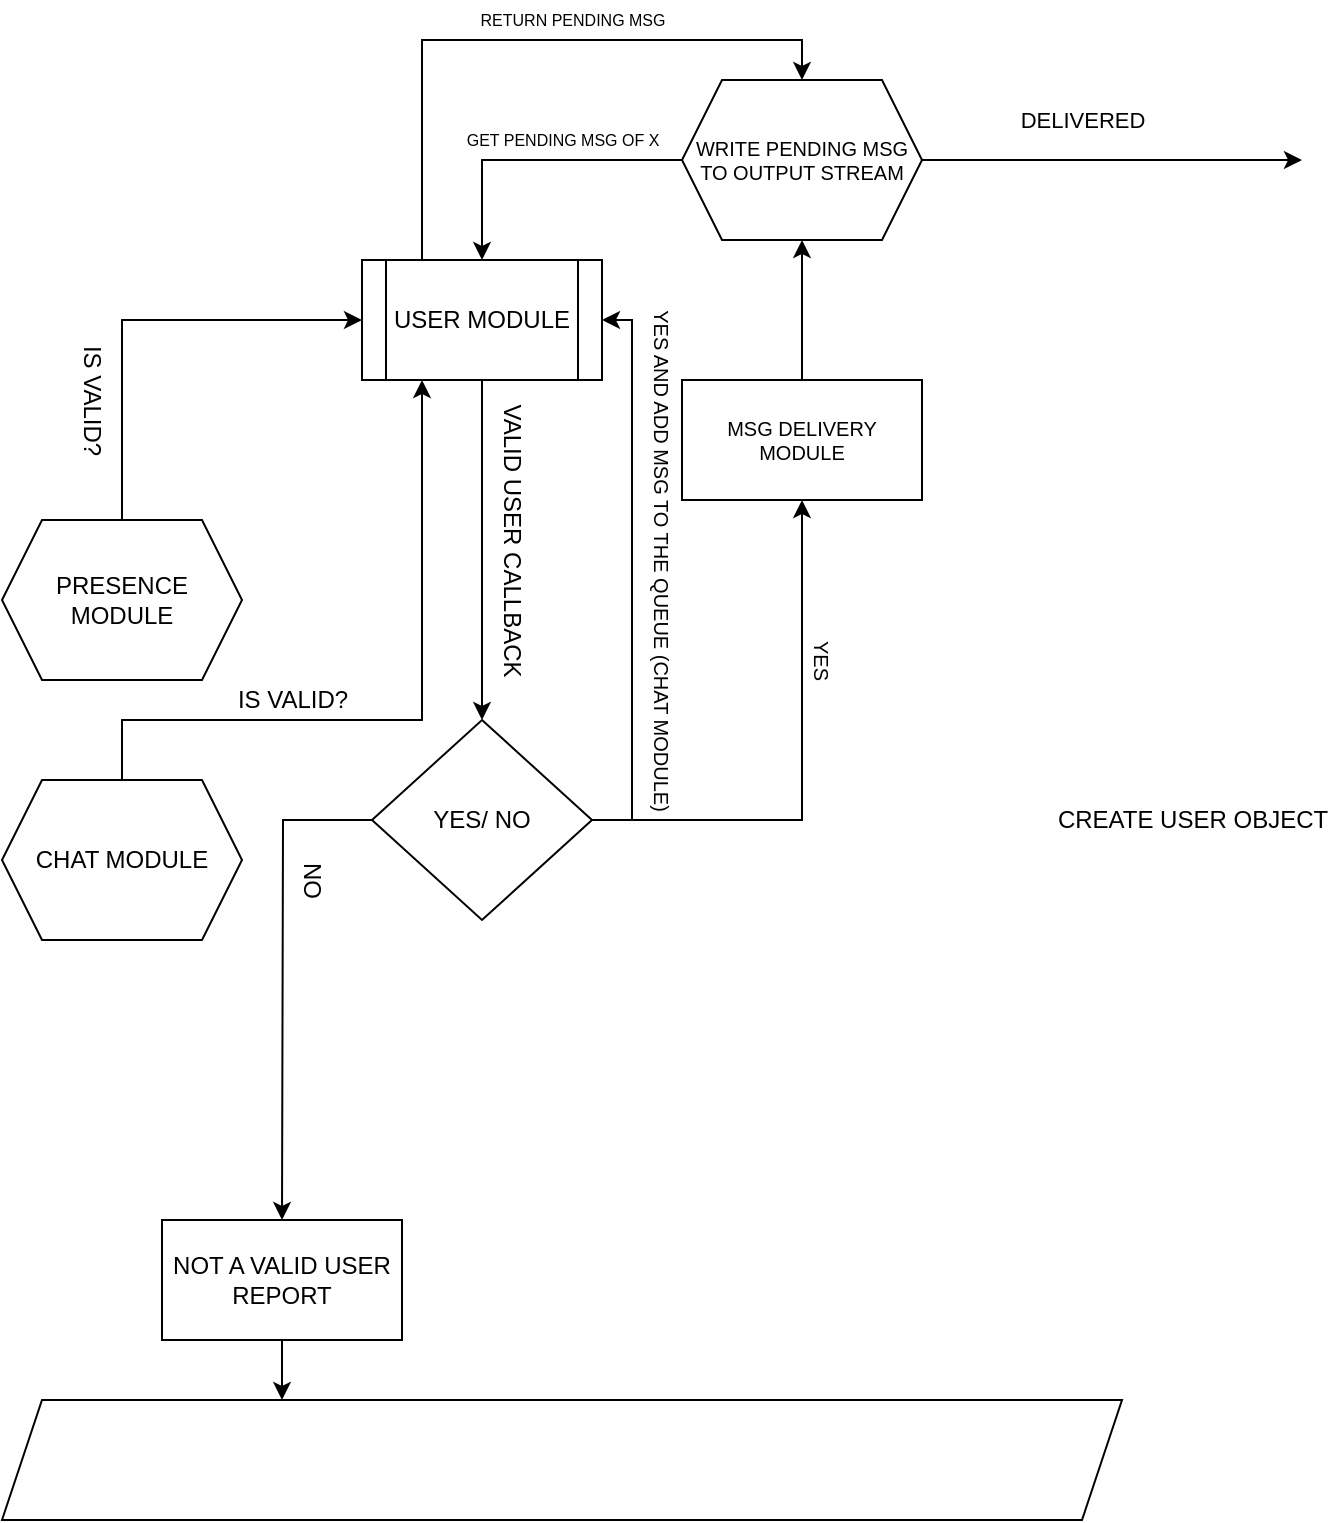 <mxfile version="15.3.7" type="github">
  <diagram id="FBbiR5uJlQiM5yGE_pA_" name="Page-1">
    <mxGraphModel dx="826" dy="1630" grid="1" gridSize="10" guides="1" tooltips="1" connect="1" arrows="1" fold="1" page="1" pageScale="1" pageWidth="827" pageHeight="1169" math="0" shadow="0">
      <root>
        <mxCell id="0" />
        <mxCell id="1" parent="0" />
        <mxCell id="Hqe99daUW89fWSJLYfZv-10" style="edgeStyle=orthogonalEdgeStyle;rounded=0;orthogonalLoop=1;jettySize=auto;html=1;exitX=0.5;exitY=1;exitDx=0;exitDy=0;" edge="1" parent="1" source="Hqe99daUW89fWSJLYfZv-1">
          <mxGeometry relative="1" as="geometry">
            <mxPoint x="340" y="300" as="targetPoint" />
          </mxGeometry>
        </mxCell>
        <mxCell id="Hqe99daUW89fWSJLYfZv-38" style="edgeStyle=orthogonalEdgeStyle;rounded=0;orthogonalLoop=1;jettySize=auto;html=1;exitX=0.25;exitY=0;exitDx=0;exitDy=0;entryX=0.5;entryY=0;entryDx=0;entryDy=0;fontSize=8;" edge="1" parent="1" source="Hqe99daUW89fWSJLYfZv-1" target="Hqe99daUW89fWSJLYfZv-34">
          <mxGeometry relative="1" as="geometry" />
        </mxCell>
        <mxCell id="Hqe99daUW89fWSJLYfZv-1" value="USER MODULE" style="shape=process;whiteSpace=wrap;html=1;backgroundOutline=1;" vertex="1" parent="1">
          <mxGeometry x="280" y="70" width="120" height="60" as="geometry" />
        </mxCell>
        <mxCell id="Hqe99daUW89fWSJLYfZv-3" style="edgeStyle=orthogonalEdgeStyle;rounded=0;orthogonalLoop=1;jettySize=auto;html=1;exitX=0.5;exitY=0;exitDx=0;exitDy=0;entryX=0;entryY=0.5;entryDx=0;entryDy=0;" edge="1" parent="1" source="Hqe99daUW89fWSJLYfZv-2" target="Hqe99daUW89fWSJLYfZv-1">
          <mxGeometry relative="1" as="geometry" />
        </mxCell>
        <mxCell id="Hqe99daUW89fWSJLYfZv-2" value="PRESENCE MODULE" style="shape=hexagon;perimeter=hexagonPerimeter2;whiteSpace=wrap;html=1;fixedSize=1;" vertex="1" parent="1">
          <mxGeometry x="100" y="200" width="120" height="80" as="geometry" />
        </mxCell>
        <mxCell id="Hqe99daUW89fWSJLYfZv-5" style="edgeStyle=orthogonalEdgeStyle;rounded=0;orthogonalLoop=1;jettySize=auto;html=1;exitX=0.5;exitY=0;exitDx=0;exitDy=0;entryX=0.25;entryY=1;entryDx=0;entryDy=0;" edge="1" parent="1" source="Hqe99daUW89fWSJLYfZv-4" target="Hqe99daUW89fWSJLYfZv-1">
          <mxGeometry relative="1" as="geometry">
            <Array as="points">
              <mxPoint x="160" y="300" />
              <mxPoint x="310" y="300" />
            </Array>
          </mxGeometry>
        </mxCell>
        <mxCell id="Hqe99daUW89fWSJLYfZv-4" value="CHAT MODULE" style="shape=hexagon;perimeter=hexagonPerimeter2;whiteSpace=wrap;html=1;fixedSize=1;" vertex="1" parent="1">
          <mxGeometry x="100" y="330" width="120" height="80" as="geometry" />
        </mxCell>
        <mxCell id="Hqe99daUW89fWSJLYfZv-6" value="IS VALID?" style="text;html=1;align=center;verticalAlign=middle;resizable=0;points=[];autosize=1;strokeColor=none;fillColor=none;" vertex="1" parent="1">
          <mxGeometry x="210" y="280" width="70" height="20" as="geometry" />
        </mxCell>
        <mxCell id="Hqe99daUW89fWSJLYfZv-12" style="edgeStyle=orthogonalEdgeStyle;rounded=0;orthogonalLoop=1;jettySize=auto;html=1;exitX=1;exitY=0.5;exitDx=0;exitDy=0;entryX=1;entryY=0.5;entryDx=0;entryDy=0;" edge="1" parent="1" source="Hqe99daUW89fWSJLYfZv-11" target="Hqe99daUW89fWSJLYfZv-1">
          <mxGeometry relative="1" as="geometry">
            <mxPoint x="450" y="220" as="targetPoint" />
          </mxGeometry>
        </mxCell>
        <mxCell id="Hqe99daUW89fWSJLYfZv-14" style="edgeStyle=orthogonalEdgeStyle;rounded=0;orthogonalLoop=1;jettySize=auto;html=1;exitX=0;exitY=0.5;exitDx=0;exitDy=0;" edge="1" parent="1" source="Hqe99daUW89fWSJLYfZv-11">
          <mxGeometry relative="1" as="geometry">
            <mxPoint x="240" y="550" as="targetPoint" />
          </mxGeometry>
        </mxCell>
        <mxCell id="Hqe99daUW89fWSJLYfZv-29" style="edgeStyle=orthogonalEdgeStyle;rounded=0;orthogonalLoop=1;jettySize=auto;html=1;exitX=1;exitY=0.5;exitDx=0;exitDy=0;" edge="1" parent="1" source="Hqe99daUW89fWSJLYfZv-11" target="Hqe99daUW89fWSJLYfZv-31">
          <mxGeometry relative="1" as="geometry">
            <mxPoint x="500" y="160" as="targetPoint" />
          </mxGeometry>
        </mxCell>
        <mxCell id="Hqe99daUW89fWSJLYfZv-11" value="YES/ NO" style="rhombus;whiteSpace=wrap;html=1;" vertex="1" parent="1">
          <mxGeometry x="285" y="300" width="110" height="100" as="geometry" />
        </mxCell>
        <mxCell id="Hqe99daUW89fWSJLYfZv-13" value="YES AND ADD MSG TO THE QUEUE (CHAT MODULE)" style="text;html=1;align=center;verticalAlign=middle;resizable=0;points=[];autosize=1;strokeColor=none;fillColor=none;rotation=90;fontSize=10;" vertex="1" parent="1">
          <mxGeometry x="295" y="210" width="270" height="20" as="geometry" />
        </mxCell>
        <mxCell id="Hqe99daUW89fWSJLYfZv-15" value="NO" style="text;html=1;align=center;verticalAlign=middle;resizable=0;points=[];autosize=1;strokeColor=none;fillColor=none;rotation=90;" vertex="1" parent="1">
          <mxGeometry x="240" y="370" width="30" height="20" as="geometry" />
        </mxCell>
        <mxCell id="Hqe99daUW89fWSJLYfZv-16" value="VALID USER CALLBACK" style="text;html=1;align=center;verticalAlign=middle;resizable=0;points=[];autosize=1;strokeColor=none;fillColor=none;rotation=90;" vertex="1" parent="1">
          <mxGeometry x="280" y="200" width="150" height="20" as="geometry" />
        </mxCell>
        <mxCell id="Hqe99daUW89fWSJLYfZv-17" value="" style="shape=parallelogram;perimeter=parallelogramPerimeter;whiteSpace=wrap;html=1;fixedSize=1;" vertex="1" parent="1">
          <mxGeometry x="100" y="640" width="560" height="60" as="geometry" />
        </mxCell>
        <mxCell id="Hqe99daUW89fWSJLYfZv-22" style="edgeStyle=orthogonalEdgeStyle;rounded=0;orthogonalLoop=1;jettySize=auto;html=1;exitX=0.5;exitY=1;exitDx=0;exitDy=0;entryX=0.25;entryY=0;entryDx=0;entryDy=0;" edge="1" parent="1" source="Hqe99daUW89fWSJLYfZv-21" target="Hqe99daUW89fWSJLYfZv-17">
          <mxGeometry relative="1" as="geometry" />
        </mxCell>
        <mxCell id="Hqe99daUW89fWSJLYfZv-21" value="NOT A VALID USER REPORT" style="rounded=0;whiteSpace=wrap;html=1;" vertex="1" parent="1">
          <mxGeometry x="180" y="550" width="120" height="60" as="geometry" />
        </mxCell>
        <mxCell id="Hqe99daUW89fWSJLYfZv-27" value="CREATE USER OBJECT" style="text;html=1;align=center;verticalAlign=middle;resizable=0;points=[];autosize=1;strokeColor=none;fillColor=none;" vertex="1" parent="1">
          <mxGeometry x="620" y="340" width="150" height="20" as="geometry" />
        </mxCell>
        <mxCell id="Hqe99daUW89fWSJLYfZv-28" value="IS VALID?" style="text;html=1;align=center;verticalAlign=middle;resizable=0;points=[];autosize=1;strokeColor=none;fillColor=none;rotation=90;" vertex="1" parent="1">
          <mxGeometry x="110" y="130" width="70" height="20" as="geometry" />
        </mxCell>
        <mxCell id="Hqe99daUW89fWSJLYfZv-33" style="edgeStyle=orthogonalEdgeStyle;rounded=0;orthogonalLoop=1;jettySize=auto;html=1;exitX=0.5;exitY=0;exitDx=0;exitDy=0;fontSize=10;" edge="1" parent="1" source="Hqe99daUW89fWSJLYfZv-31" target="Hqe99daUW89fWSJLYfZv-34">
          <mxGeometry relative="1" as="geometry">
            <mxPoint x="500" y="20" as="targetPoint" />
          </mxGeometry>
        </mxCell>
        <mxCell id="Hqe99daUW89fWSJLYfZv-31" value="MSG DELIVERY MODULE" style="rounded=0;whiteSpace=wrap;html=1;fontSize=10;" vertex="1" parent="1">
          <mxGeometry x="440" y="130" width="120" height="60" as="geometry" />
        </mxCell>
        <mxCell id="Hqe99daUW89fWSJLYfZv-32" value="YES" style="text;html=1;align=center;verticalAlign=middle;resizable=0;points=[];autosize=1;strokeColor=none;fillColor=none;fontSize=10;rotation=90;" vertex="1" parent="1">
          <mxGeometry x="490" y="260" width="40" height="20" as="geometry" />
        </mxCell>
        <mxCell id="Hqe99daUW89fWSJLYfZv-37" style="edgeStyle=orthogonalEdgeStyle;rounded=0;orthogonalLoop=1;jettySize=auto;html=1;exitX=0;exitY=0.5;exitDx=0;exitDy=0;fontSize=10;" edge="1" parent="1" source="Hqe99daUW89fWSJLYfZv-34" target="Hqe99daUW89fWSJLYfZv-1">
          <mxGeometry relative="1" as="geometry" />
        </mxCell>
        <mxCell id="Hqe99daUW89fWSJLYfZv-40" style="edgeStyle=orthogonalEdgeStyle;rounded=0;orthogonalLoop=1;jettySize=auto;html=1;exitX=1;exitY=0.5;exitDx=0;exitDy=0;fontSize=8;" edge="1" parent="1" source="Hqe99daUW89fWSJLYfZv-34">
          <mxGeometry relative="1" as="geometry">
            <mxPoint x="750" y="20" as="targetPoint" />
          </mxGeometry>
        </mxCell>
        <mxCell id="Hqe99daUW89fWSJLYfZv-34" value="WRITE PENDING MSG TO OUTPUT STREAM" style="shape=hexagon;perimeter=hexagonPerimeter2;whiteSpace=wrap;html=1;fixedSize=1;fontSize=10;" vertex="1" parent="1">
          <mxGeometry x="440" y="-20" width="120" height="80" as="geometry" />
        </mxCell>
        <mxCell id="Hqe99daUW89fWSJLYfZv-36" value="GET PENDING MSG OF X" style="text;html=1;align=center;verticalAlign=middle;resizable=0;points=[];autosize=1;strokeColor=none;fillColor=none;fontSize=8;" vertex="1" parent="1">
          <mxGeometry x="325" width="110" height="20" as="geometry" />
        </mxCell>
        <mxCell id="Hqe99daUW89fWSJLYfZv-39" value="RETURN PENDING MSG" style="text;html=1;align=center;verticalAlign=middle;resizable=0;points=[];autosize=1;strokeColor=none;fillColor=none;fontSize=8;" vertex="1" parent="1">
          <mxGeometry x="330" y="-60" width="110" height="20" as="geometry" />
        </mxCell>
        <mxCell id="Hqe99daUW89fWSJLYfZv-41" value="DELIVERED" style="text;html=1;align=center;verticalAlign=middle;resizable=0;points=[];autosize=1;strokeColor=none;fillColor=none;fontSize=11;" vertex="1" parent="1">
          <mxGeometry x="600" y="-10" width="80" height="20" as="geometry" />
        </mxCell>
      </root>
    </mxGraphModel>
  </diagram>
</mxfile>
